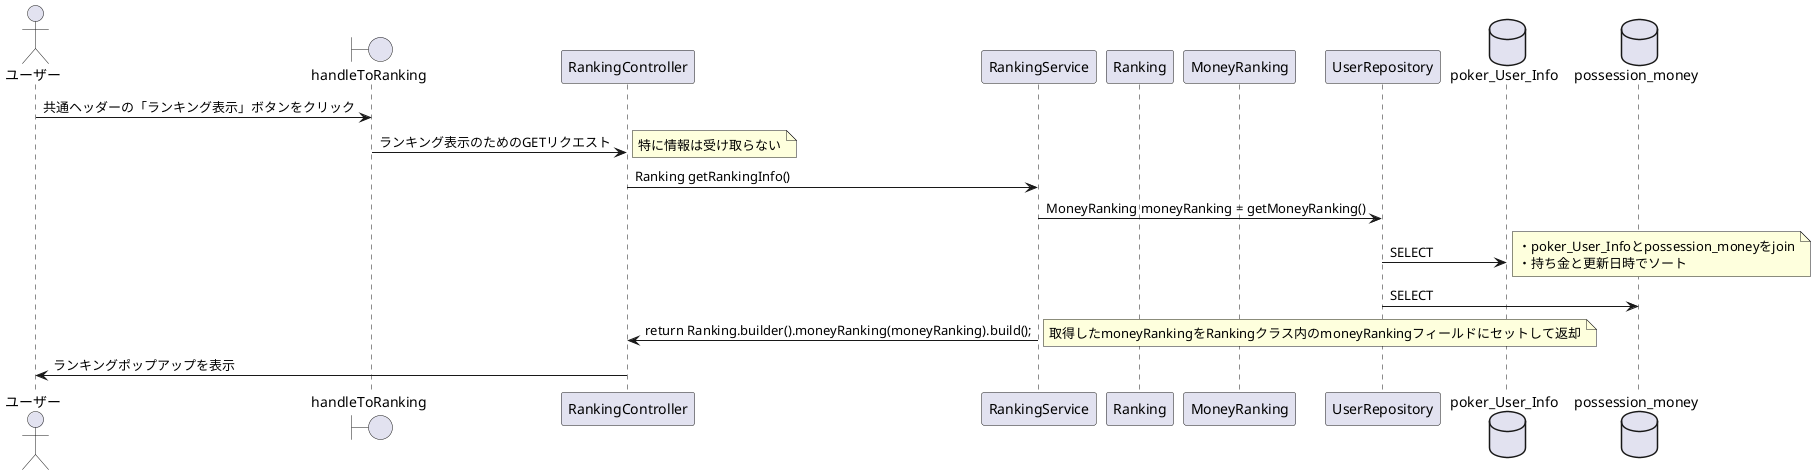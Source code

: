 @startuml

actor ユーザー

boundary handleToRanking
participant RankingController
participant RankingService
participant Ranking
participant MoneyRanking
participant UserRepository
database poker_User_Info
database possession_money

ユーザー -> handleToRanking : 共通ヘッダーの「ランキング表示」ボタンをクリック
handleToRanking -> RankingController : ランキング表示のためのGETリクエスト
note right: 特に情報は受け取らない
RankingController -> RankingService : Ranking getRankingInfo()
RankingService -> UserRepository : MoneyRanking moneyRanking = getMoneyRanking()
UserRepository -> poker_User_Info : SELECT
note right : ・poker_User_Infoとpossession_moneyをjoin\n・持ち金と更新日時でソート
UserRepository -> possession_money : SELECT
RankingService -> RankingController : return Ranking.builder().moneyRanking(moneyRanking).build();
note right : 取得したmoneyRankingをRankingクラス内のmoneyRankingフィールドにセットして返却
RankingController -> ユーザー : ランキングポップアップを表示


@enduml